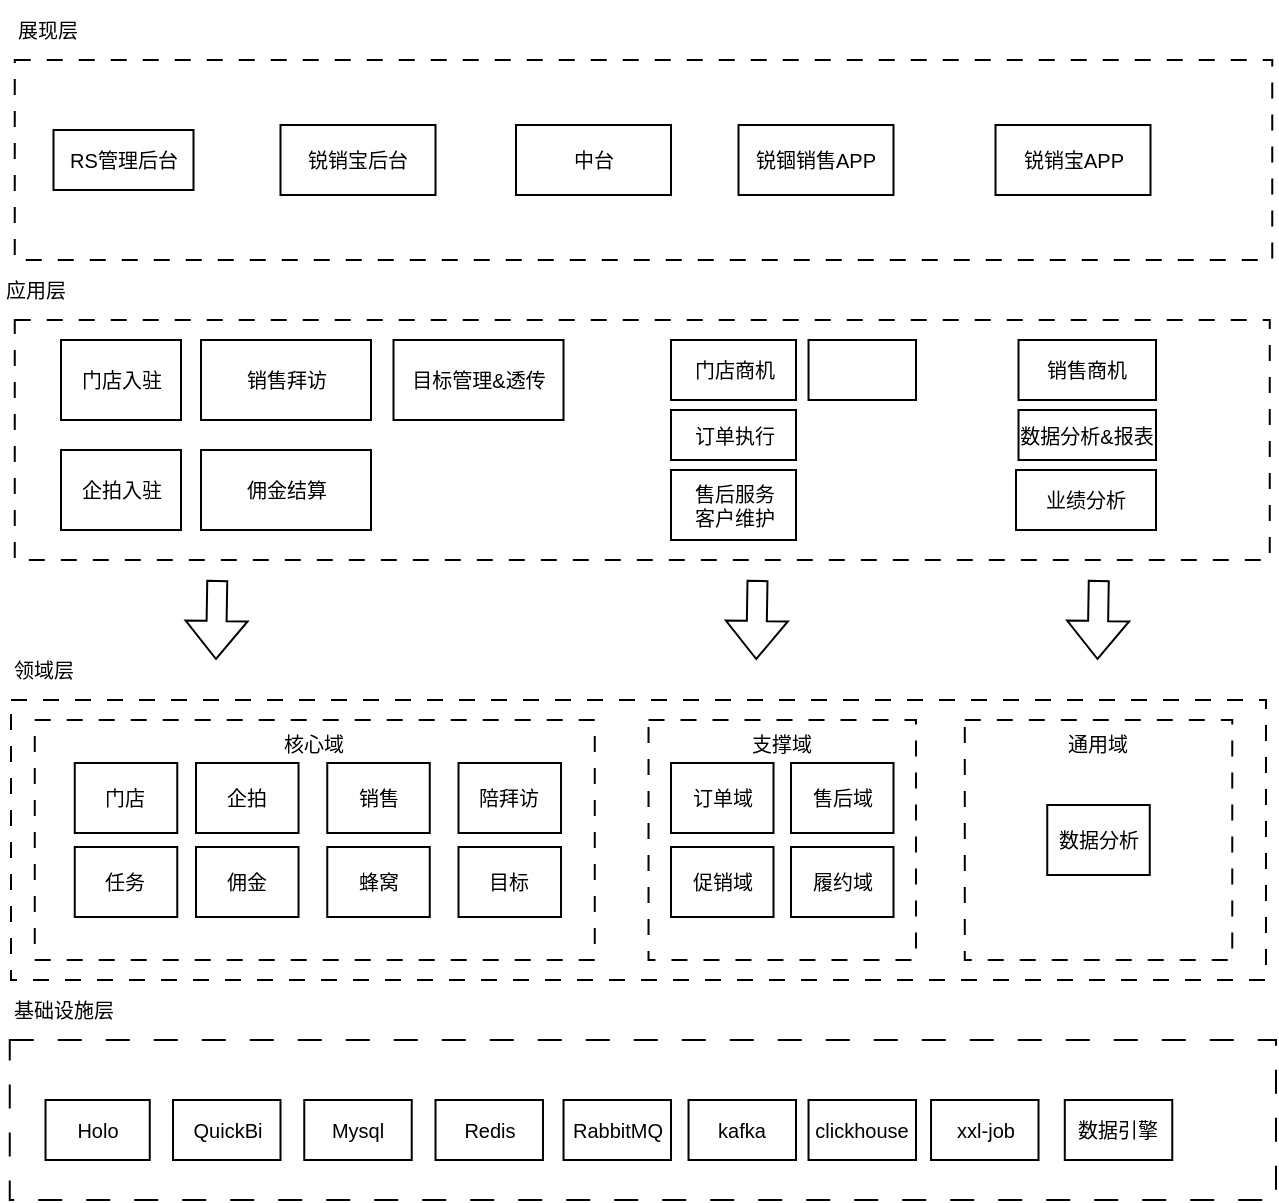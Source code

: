 <mxfile version="24.7.17">
  <diagram name="第 1 页" id="JO-shfudhJepJnUqwN1Y">
    <mxGraphModel dx="2074" dy="1145" grid="1" gridSize="10" guides="1" tooltips="1" connect="1" arrows="1" fold="1" page="1" pageScale="1" pageWidth="827" pageHeight="1169" math="0" shadow="0">
      <root>
        <mxCell id="0" />
        <mxCell id="1" parent="0" />
        <mxCell id="fh_mZoaNWu5ApxOv-ETk-27" value="" style="rounded=0;whiteSpace=wrap;html=1;dashed=1;dashPattern=8 8;fontSize=10;" parent="1" vertex="1">
          <mxGeometry x="147.5" y="590" width="627.5" height="140" as="geometry" />
        </mxCell>
        <mxCell id="zsk7sPBB4T1c9OZ2XZUw-45" value="核心域" style="rounded=0;whiteSpace=wrap;html=1;dashed=1;dashPattern=8 8;fontSize=10;verticalAlign=top;" parent="1" vertex="1">
          <mxGeometry x="159.38" y="600" width="280" height="120" as="geometry" />
        </mxCell>
        <mxCell id="fh_mZoaNWu5ApxOv-ETk-5" value="" style="rounded=0;whiteSpace=wrap;html=1;dashed=1;dashPattern=12 12;fontSize=10;" parent="1" vertex="1">
          <mxGeometry x="146.88" y="760" width="633.12" height="80" as="geometry" />
        </mxCell>
        <mxCell id="fh_mZoaNWu5ApxOv-ETk-6" value="基础设施层" style="text;html=1;align=left;verticalAlign=middle;resizable=0;points=[];autosize=1;strokeColor=none;fillColor=none;fontSize=10;" parent="1" vertex="1">
          <mxGeometry x="146.88" y="730" width="70" height="30" as="geometry" />
        </mxCell>
        <mxCell id="fh_mZoaNWu5ApxOv-ETk-13" value="Holo" style="rounded=0;whiteSpace=wrap;html=1;fontSize=10;" parent="1" vertex="1">
          <mxGeometry x="164.76" y="790" width="52.12" height="30" as="geometry" />
        </mxCell>
        <mxCell id="fh_mZoaNWu5ApxOv-ETk-14" value="QuickBi" style="rounded=0;whiteSpace=wrap;html=1;fontSize=10;" parent="1" vertex="1">
          <mxGeometry x="228.51" y="790" width="53.74" height="30" as="geometry" />
        </mxCell>
        <mxCell id="fh_mZoaNWu5ApxOv-ETk-21" value="" style="rounded=0;whiteSpace=wrap;html=1;dashed=1;dashPattern=8 8;fontSize=10;" parent="1" vertex="1">
          <mxGeometry x="149.38" y="270" width="628.75" height="100" as="geometry" />
        </mxCell>
        <mxCell id="fh_mZoaNWu5ApxOv-ETk-22" value="展现层" style="text;html=1;align=left;verticalAlign=middle;resizable=0;points=[];autosize=1;strokeColor=none;fillColor=none;fontSize=10;" parent="1" vertex="1">
          <mxGeometry x="149.38" y="240" width="50" height="30" as="geometry" />
        </mxCell>
        <mxCell id="fh_mZoaNWu5ApxOv-ETk-23" value="应用层" style="text;html=1;align=left;verticalAlign=middle;resizable=0;points=[];autosize=1;strokeColor=none;fillColor=none;fontSize=10;" parent="1" vertex="1">
          <mxGeometry x="142.5" y="370" width="50" height="30" as="geometry" />
        </mxCell>
        <mxCell id="fh_mZoaNWu5ApxOv-ETk-24" value="" style="rounded=0;whiteSpace=wrap;html=1;dashed=1;dashPattern=8 8;fontSize=10;" parent="1" vertex="1">
          <mxGeometry x="149.38" y="400" width="627.5" height="120" as="geometry" />
        </mxCell>
        <mxCell id="fh_mZoaNWu5ApxOv-ETk-28" value="领域层" style="text;html=1;align=left;verticalAlign=middle;resizable=0;points=[];autosize=1;strokeColor=none;fillColor=none;fontSize=10;" parent="1" vertex="1">
          <mxGeometry x="146.88" y="560" width="50" height="30" as="geometry" />
        </mxCell>
        <mxCell id="fh_mZoaNWu5ApxOv-ETk-29" value="门店" style="rounded=0;whiteSpace=wrap;html=1;fontSize=10;" parent="1" vertex="1">
          <mxGeometry x="179.38" y="621.5" width="51.25" height="35" as="geometry" />
        </mxCell>
        <mxCell id="fh_mZoaNWu5ApxOv-ETk-31" value="销售商机" style="rounded=0;whiteSpace=wrap;html=1;fontSize=10;" parent="1" vertex="1">
          <mxGeometry x="651.26" y="410" width="68.74" height="30" as="geometry" />
        </mxCell>
        <mxCell id="fh_mZoaNWu5ApxOv-ETk-43" value="企拍" style="rounded=0;whiteSpace=wrap;html=1;fontSize=10;" parent="1" vertex="1">
          <mxGeometry x="240.01" y="621.5" width="51.25" height="35" as="geometry" />
        </mxCell>
        <mxCell id="38tHG7mgrFKPqY9CcExU-8" value="RS管理后台" style="rounded=0;whiteSpace=wrap;html=1;fontSize=10;" parent="1" vertex="1">
          <mxGeometry x="168.75" y="305" width="70" height="30" as="geometry" />
        </mxCell>
        <mxCell id="38tHG7mgrFKPqY9CcExU-10" value="门店入驻" style="rounded=0;whiteSpace=wrap;html=1;fontSize=10;" parent="1" vertex="1">
          <mxGeometry x="172.5" y="410" width="60" height="40" as="geometry" />
        </mxCell>
        <mxCell id="38tHG7mgrFKPqY9CcExU-11" value="" style="rounded=0;whiteSpace=wrap;html=1;fontSize=10;" parent="1" vertex="1">
          <mxGeometry x="546.26" y="410" width="53.74" height="30" as="geometry" />
        </mxCell>
        <mxCell id="38tHG7mgrFKPqY9CcExU-21" value="订单执行" style="rounded=0;whiteSpace=wrap;html=1;fontSize=10;" parent="1" vertex="1">
          <mxGeometry x="477.5" y="445" width="62.5" height="25" as="geometry" />
        </mxCell>
        <mxCell id="38tHG7mgrFKPqY9CcExU-24" value="业绩分析" style="rounded=0;whiteSpace=wrap;html=1;fontSize=10;" parent="1" vertex="1">
          <mxGeometry x="650" y="475" width="70" height="30" as="geometry" />
        </mxCell>
        <mxCell id="38tHG7mgrFKPqY9CcExU-34" value="锐锢销售APP" style="rounded=0;whiteSpace=wrap;html=1;fontSize=10;" parent="1" vertex="1">
          <mxGeometry x="511.25" y="302.5" width="77.5" height="35" as="geometry" />
        </mxCell>
        <mxCell id="zsk7sPBB4T1c9OZ2XZUw-24" value="锐销宝APP" style="rounded=0;whiteSpace=wrap;html=1;fontSize=10;" parent="1" vertex="1">
          <mxGeometry x="639.75" y="302.5" width="77.5" height="35" as="geometry" />
        </mxCell>
        <mxCell id="zsk7sPBB4T1c9OZ2XZUw-25" value="中台" style="rounded=0;whiteSpace=wrap;html=1;fontSize=10;" parent="1" vertex="1">
          <mxGeometry x="400" y="302.5" width="77.5" height="35" as="geometry" />
        </mxCell>
        <mxCell id="zsk7sPBB4T1c9OZ2XZUw-26" value="锐销宝后台" style="rounded=0;whiteSpace=wrap;html=1;fontSize=10;" parent="1" vertex="1">
          <mxGeometry x="282.25" y="302.5" width="77.5" height="35" as="geometry" />
        </mxCell>
        <mxCell id="zsk7sPBB4T1c9OZ2XZUw-27" value="销售拜访" style="rounded=0;whiteSpace=wrap;html=1;fontSize=10;" parent="1" vertex="1">
          <mxGeometry x="242.5" y="410" width="85" height="40" as="geometry" />
        </mxCell>
        <mxCell id="zsk7sPBB4T1c9OZ2XZUw-28" value="售后服务&lt;br&gt;客户维护" style="rounded=0;whiteSpace=wrap;html=1;fontSize=10;" parent="1" vertex="1">
          <mxGeometry x="477.5" y="475" width="62.5" height="35" as="geometry" />
        </mxCell>
        <mxCell id="zsk7sPBB4T1c9OZ2XZUw-31" value="佣金结算" style="rounded=0;whiteSpace=wrap;html=1;fontSize=10;" parent="1" vertex="1">
          <mxGeometry x="242.5" y="465" width="85" height="40" as="geometry" />
        </mxCell>
        <mxCell id="zsk7sPBB4T1c9OZ2XZUw-32" value="企拍入驻" style="rounded=0;whiteSpace=wrap;html=1;fontSize=10;" parent="1" vertex="1">
          <mxGeometry x="172.5" y="465" width="60" height="40" as="geometry" />
        </mxCell>
        <mxCell id="zsk7sPBB4T1c9OZ2XZUw-33" value="目标管理&amp;amp;透传" style="rounded=0;whiteSpace=wrap;html=1;fontSize=10;" parent="1" vertex="1">
          <mxGeometry x="338.75" y="410" width="85" height="40" as="geometry" />
        </mxCell>
        <mxCell id="zsk7sPBB4T1c9OZ2XZUw-34" value="数据分析&amp;amp;报表" style="rounded=0;whiteSpace=wrap;html=1;fontSize=10;" parent="1" vertex="1">
          <mxGeometry x="651.26" y="445" width="68.74" height="25" as="geometry" />
        </mxCell>
        <mxCell id="zsk7sPBB4T1c9OZ2XZUw-38" value="销售" style="rounded=0;whiteSpace=wrap;html=1;fontSize=10;" parent="1" vertex="1">
          <mxGeometry x="305.63" y="621.5" width="51.25" height="35" as="geometry" />
        </mxCell>
        <mxCell id="zsk7sPBB4T1c9OZ2XZUw-39" value="蜂窝" style="rounded=0;whiteSpace=wrap;html=1;fontSize=10;" parent="1" vertex="1">
          <mxGeometry x="305.63" y="663.5" width="51.25" height="35" as="geometry" />
        </mxCell>
        <mxCell id="zsk7sPBB4T1c9OZ2XZUw-41" value="陪拜访" style="rounded=0;whiteSpace=wrap;html=1;fontSize=10;" parent="1" vertex="1">
          <mxGeometry x="371.26" y="621.5" width="51.25" height="35" as="geometry" />
        </mxCell>
        <mxCell id="zsk7sPBB4T1c9OZ2XZUw-42" value="任务" style="rounded=0;whiteSpace=wrap;html=1;fontSize=10;" parent="1" vertex="1">
          <mxGeometry x="179.38" y="663.5" width="51.25" height="35" as="geometry" />
        </mxCell>
        <mxCell id="zsk7sPBB4T1c9OZ2XZUw-43" value="佣金" style="rounded=0;whiteSpace=wrap;html=1;fontSize=10;" parent="1" vertex="1">
          <mxGeometry x="240.01" y="663.5" width="51.25" height="35" as="geometry" />
        </mxCell>
        <mxCell id="zsk7sPBB4T1c9OZ2XZUw-44" value="目标" style="rounded=0;whiteSpace=wrap;html=1;fontSize=10;" parent="1" vertex="1">
          <mxGeometry x="371.26" y="663.5" width="51.25" height="35" as="geometry" />
        </mxCell>
        <mxCell id="zsk7sPBB4T1c9OZ2XZUw-46" value="" style="shape=flexArrow;endArrow=classic;html=1;rounded=0;" parent="1" edge="1">
          <mxGeometry width="50" height="50" relative="1" as="geometry">
            <mxPoint x="250.63" y="530" as="sourcePoint" />
            <mxPoint x="250" y="570" as="targetPoint" />
          </mxGeometry>
        </mxCell>
        <mxCell id="zsk7sPBB4T1c9OZ2XZUw-47" value="支撑域" style="rounded=0;whiteSpace=wrap;html=1;dashed=1;dashPattern=8 8;fontSize=10;verticalAlign=top;" parent="1" vertex="1">
          <mxGeometry x="466.26" y="600" width="133.74" height="120" as="geometry" />
        </mxCell>
        <mxCell id="zsk7sPBB4T1c9OZ2XZUw-48" value="订单域" style="rounded=0;whiteSpace=wrap;html=1;fontSize=10;" parent="1" vertex="1">
          <mxGeometry x="477.5" y="621.5" width="51.25" height="35" as="geometry" />
        </mxCell>
        <mxCell id="zsk7sPBB4T1c9OZ2XZUw-49" value="售后域" style="rounded=0;whiteSpace=wrap;html=1;fontSize=10;" parent="1" vertex="1">
          <mxGeometry x="537.5" y="621.5" width="51.25" height="35" as="geometry" />
        </mxCell>
        <mxCell id="zsk7sPBB4T1c9OZ2XZUw-50" value="履约域" style="rounded=0;whiteSpace=wrap;html=1;fontSize=10;" parent="1" vertex="1">
          <mxGeometry x="537.5" y="663.5" width="51.25" height="35" as="geometry" />
        </mxCell>
        <mxCell id="zsk7sPBB4T1c9OZ2XZUw-53" value="促销域" style="rounded=0;whiteSpace=wrap;html=1;fontSize=10;" parent="1" vertex="1">
          <mxGeometry x="477.5" y="663.5" width="51.25" height="35" as="geometry" />
        </mxCell>
        <mxCell id="zsk7sPBB4T1c9OZ2XZUw-54" value="通用域" style="rounded=0;whiteSpace=wrap;html=1;dashed=1;dashPattern=8 8;fontSize=10;verticalAlign=top;" parent="1" vertex="1">
          <mxGeometry x="624.39" y="600" width="133.74" height="120" as="geometry" />
        </mxCell>
        <mxCell id="zsk7sPBB4T1c9OZ2XZUw-55" value="数据分析" style="rounded=0;whiteSpace=wrap;html=1;fontSize=10;" parent="1" vertex="1">
          <mxGeometry x="665.63" y="642.5" width="51.25" height="35" as="geometry" />
        </mxCell>
        <mxCell id="zsk7sPBB4T1c9OZ2XZUw-59" value="" style="shape=flexArrow;endArrow=classic;html=1;rounded=0;" parent="1" edge="1">
          <mxGeometry width="50" height="50" relative="1" as="geometry">
            <mxPoint x="520.75" y="530" as="sourcePoint" />
            <mxPoint x="520.12" y="570" as="targetPoint" />
          </mxGeometry>
        </mxCell>
        <mxCell id="zsk7sPBB4T1c9OZ2XZUw-60" value="" style="shape=flexArrow;endArrow=classic;html=1;rounded=0;" parent="1" edge="1">
          <mxGeometry width="50" height="50" relative="1" as="geometry">
            <mxPoint x="691.39" y="530" as="sourcePoint" />
            <mxPoint x="690.76" y="570" as="targetPoint" />
          </mxGeometry>
        </mxCell>
        <mxCell id="rPZRAobuwSdeYnjbMxWm-1" value="门店商机" style="rounded=0;whiteSpace=wrap;html=1;fontSize=10;" vertex="1" parent="1">
          <mxGeometry x="477.5" y="410" width="62.5" height="30" as="geometry" />
        </mxCell>
        <mxCell id="rPZRAobuwSdeYnjbMxWm-3" value="Mysql" style="rounded=0;whiteSpace=wrap;html=1;fontSize=10;" vertex="1" parent="1">
          <mxGeometry x="294.13" y="790" width="53.74" height="30" as="geometry" />
        </mxCell>
        <mxCell id="rPZRAobuwSdeYnjbMxWm-4" value="Redis" style="rounded=0;whiteSpace=wrap;html=1;fontSize=10;" vertex="1" parent="1">
          <mxGeometry x="359.75" y="790" width="53.74" height="30" as="geometry" />
        </mxCell>
        <mxCell id="rPZRAobuwSdeYnjbMxWm-5" value="RabbitMQ" style="rounded=0;whiteSpace=wrap;html=1;fontSize=10;" vertex="1" parent="1">
          <mxGeometry x="423.76" y="790" width="53.74" height="30" as="geometry" />
        </mxCell>
        <mxCell id="rPZRAobuwSdeYnjbMxWm-6" value="kafka" style="rounded=0;whiteSpace=wrap;html=1;fontSize=10;" vertex="1" parent="1">
          <mxGeometry x="486.26" y="790" width="53.74" height="30" as="geometry" />
        </mxCell>
        <mxCell id="rPZRAobuwSdeYnjbMxWm-7" value="clickhouse" style="rounded=0;whiteSpace=wrap;html=1;fontSize=10;" vertex="1" parent="1">
          <mxGeometry x="546.26" y="790" width="53.74" height="30" as="geometry" />
        </mxCell>
        <mxCell id="rPZRAobuwSdeYnjbMxWm-8" value="xxl-job" style="rounded=0;whiteSpace=wrap;html=1;fontSize=10;" vertex="1" parent="1">
          <mxGeometry x="607.52" y="790" width="53.74" height="30" as="geometry" />
        </mxCell>
        <mxCell id="rPZRAobuwSdeYnjbMxWm-9" value="数据引擎" style="rounded=0;whiteSpace=wrap;html=1;fontSize=10;" vertex="1" parent="1">
          <mxGeometry x="674.39" y="790" width="53.74" height="30" as="geometry" />
        </mxCell>
      </root>
    </mxGraphModel>
  </diagram>
</mxfile>
